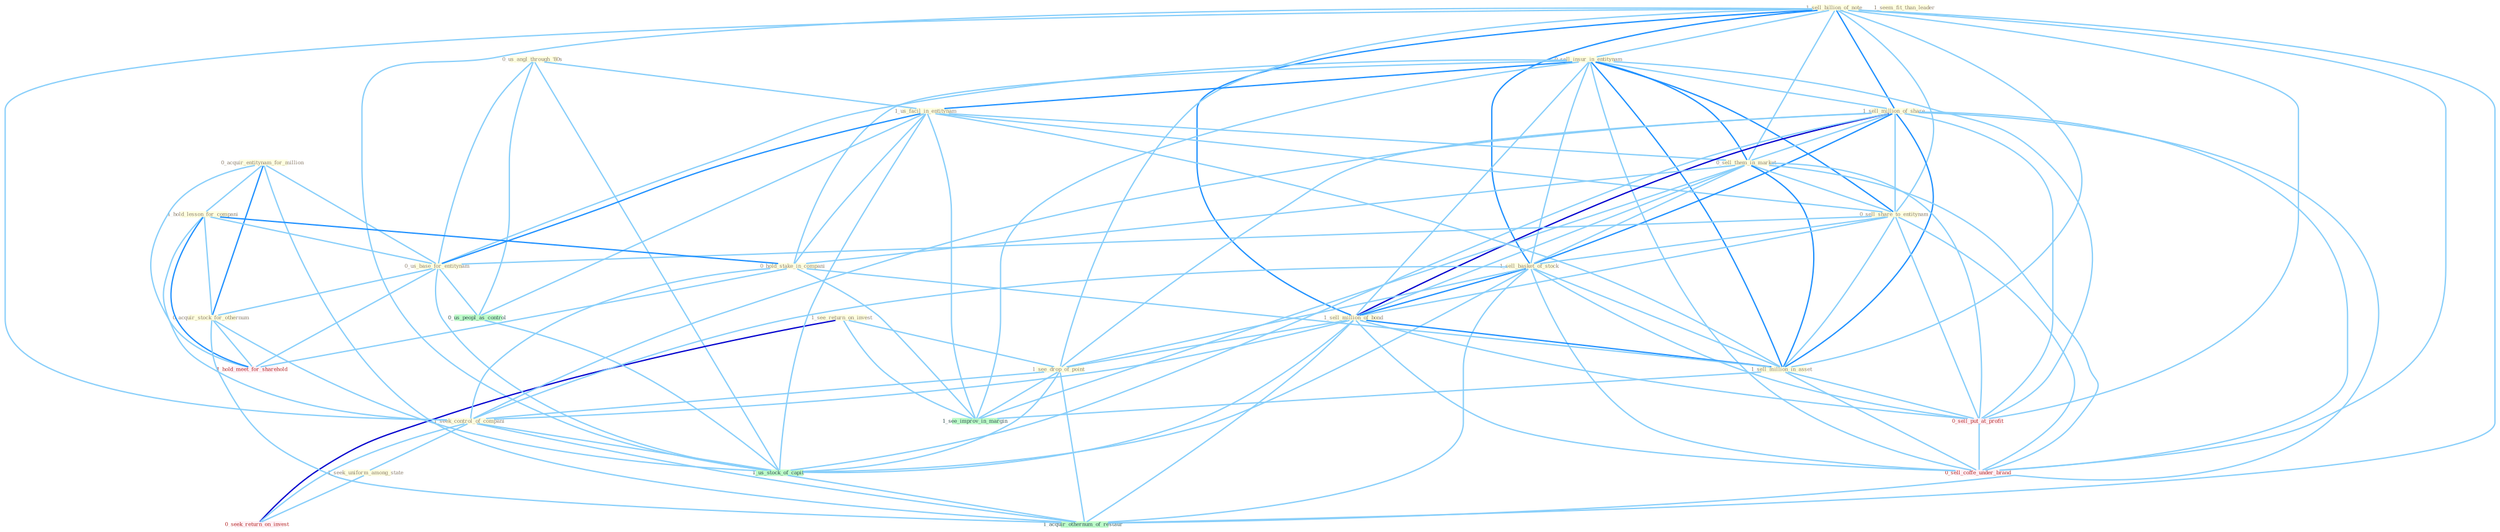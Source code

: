 Graph G{ 
    node
    [shape=polygon,style=filled,width=.5,height=.06,color="#BDFCC9",fixedsize=true,fontsize=4,
    fontcolor="#2f4f4f"];
    {node
    [color="#ffffe0", fontcolor="#8b7d6b"] "0_acquir_entitynam_for_million " "0_us_angl_through_'80s " "1_sell_billion_of_note " "0_sell_insur_in_entitynam " "1_see_return_on_invest " "1_us_facil_in_entitynam " "1_sell_million_of_share " "0_sell_them_in_market " "1_seem_fit_than_leader " "0_sell_share_to_entitynam " "1_hold_lesson_for_compani " "1_sell_basket_of_stock " "0_us_base_for_entitynam " "1_sell_million_of_bond " "0_hold_stake_in_compani " "1_see_drop_of_point " "0_acquir_stock_for_othernum " "1_seek_control_of_compani " "1_sell_million_in_asset " "1_seek_uniform_among_state "}
{node [color="#fff0f5", fontcolor="#b22222"] "0_sell_put_at_profit " "0_seek_return_on_invest " "0_sell_coffe_under_brand " "1_hold_meet_for_sharehold "}
edge [color="#B0E2FF"];

	"0_acquir_entitynam_for_million " -- "1_hold_lesson_for_compani " [w="1", color="#87cefa" ];
	"0_acquir_entitynam_for_million " -- "0_us_base_for_entitynam " [w="1", color="#87cefa" ];
	"0_acquir_entitynam_for_million " -- "0_acquir_stock_for_othernum " [w="2", color="#1e90ff" , len=0.8];
	"0_acquir_entitynam_for_million " -- "1_hold_meet_for_sharehold " [w="1", color="#87cefa" ];
	"0_acquir_entitynam_for_million " -- "1_acquir_othernum_of_restaur " [w="1", color="#87cefa" ];
	"0_us_angl_through_'80s " -- "1_us_facil_in_entitynam " [w="1", color="#87cefa" ];
	"0_us_angl_through_'80s " -- "0_us_base_for_entitynam " [w="1", color="#87cefa" ];
	"0_us_angl_through_'80s " -- "0_us_peopl_as_control " [w="1", color="#87cefa" ];
	"0_us_angl_through_'80s " -- "1_us_stock_of_capit " [w="1", color="#87cefa" ];
	"1_sell_billion_of_note " -- "0_sell_insur_in_entitynam " [w="1", color="#87cefa" ];
	"1_sell_billion_of_note " -- "1_sell_million_of_share " [w="2", color="#1e90ff" , len=0.8];
	"1_sell_billion_of_note " -- "0_sell_them_in_market " [w="1", color="#87cefa" ];
	"1_sell_billion_of_note " -- "0_sell_share_to_entitynam " [w="1", color="#87cefa" ];
	"1_sell_billion_of_note " -- "1_sell_basket_of_stock " [w="2", color="#1e90ff" , len=0.8];
	"1_sell_billion_of_note " -- "1_sell_million_of_bond " [w="2", color="#1e90ff" , len=0.8];
	"1_sell_billion_of_note " -- "1_see_drop_of_point " [w="1", color="#87cefa" ];
	"1_sell_billion_of_note " -- "1_seek_control_of_compani " [w="1", color="#87cefa" ];
	"1_sell_billion_of_note " -- "1_sell_million_in_asset " [w="1", color="#87cefa" ];
	"1_sell_billion_of_note " -- "0_sell_put_at_profit " [w="1", color="#87cefa" ];
	"1_sell_billion_of_note " -- "1_us_stock_of_capit " [w="1", color="#87cefa" ];
	"1_sell_billion_of_note " -- "0_sell_coffe_under_brand " [w="1", color="#87cefa" ];
	"1_sell_billion_of_note " -- "1_acquir_othernum_of_restaur " [w="1", color="#87cefa" ];
	"0_sell_insur_in_entitynam " -- "1_us_facil_in_entitynam " [w="2", color="#1e90ff" , len=0.8];
	"0_sell_insur_in_entitynam " -- "1_sell_million_of_share " [w="1", color="#87cefa" ];
	"0_sell_insur_in_entitynam " -- "0_sell_them_in_market " [w="2", color="#1e90ff" , len=0.8];
	"0_sell_insur_in_entitynam " -- "0_sell_share_to_entitynam " [w="2", color="#1e90ff" , len=0.8];
	"0_sell_insur_in_entitynam " -- "1_sell_basket_of_stock " [w="1", color="#87cefa" ];
	"0_sell_insur_in_entitynam " -- "0_us_base_for_entitynam " [w="1", color="#87cefa" ];
	"0_sell_insur_in_entitynam " -- "1_sell_million_of_bond " [w="1", color="#87cefa" ];
	"0_sell_insur_in_entitynam " -- "0_hold_stake_in_compani " [w="1", color="#87cefa" ];
	"0_sell_insur_in_entitynam " -- "1_sell_million_in_asset " [w="2", color="#1e90ff" , len=0.8];
	"0_sell_insur_in_entitynam " -- "0_sell_put_at_profit " [w="1", color="#87cefa" ];
	"0_sell_insur_in_entitynam " -- "1_see_improv_in_margin " [w="1", color="#87cefa" ];
	"0_sell_insur_in_entitynam " -- "0_sell_coffe_under_brand " [w="1", color="#87cefa" ];
	"1_see_return_on_invest " -- "1_see_drop_of_point " [w="1", color="#87cefa" ];
	"1_see_return_on_invest " -- "0_seek_return_on_invest " [w="3", color="#0000cd" , len=0.6];
	"1_see_return_on_invest " -- "1_see_improv_in_margin " [w="1", color="#87cefa" ];
	"1_us_facil_in_entitynam " -- "0_sell_them_in_market " [w="1", color="#87cefa" ];
	"1_us_facil_in_entitynam " -- "0_sell_share_to_entitynam " [w="1", color="#87cefa" ];
	"1_us_facil_in_entitynam " -- "0_us_base_for_entitynam " [w="2", color="#1e90ff" , len=0.8];
	"1_us_facil_in_entitynam " -- "0_hold_stake_in_compani " [w="1", color="#87cefa" ];
	"1_us_facil_in_entitynam " -- "1_sell_million_in_asset " [w="1", color="#87cefa" ];
	"1_us_facil_in_entitynam " -- "0_us_peopl_as_control " [w="1", color="#87cefa" ];
	"1_us_facil_in_entitynam " -- "1_us_stock_of_capit " [w="1", color="#87cefa" ];
	"1_us_facil_in_entitynam " -- "1_see_improv_in_margin " [w="1", color="#87cefa" ];
	"1_sell_million_of_share " -- "0_sell_them_in_market " [w="1", color="#87cefa" ];
	"1_sell_million_of_share " -- "0_sell_share_to_entitynam " [w="1", color="#87cefa" ];
	"1_sell_million_of_share " -- "1_sell_basket_of_stock " [w="2", color="#1e90ff" , len=0.8];
	"1_sell_million_of_share " -- "1_sell_million_of_bond " [w="3", color="#0000cd" , len=0.6];
	"1_sell_million_of_share " -- "1_see_drop_of_point " [w="1", color="#87cefa" ];
	"1_sell_million_of_share " -- "1_seek_control_of_compani " [w="1", color="#87cefa" ];
	"1_sell_million_of_share " -- "1_sell_million_in_asset " [w="2", color="#1e90ff" , len=0.8];
	"1_sell_million_of_share " -- "0_sell_put_at_profit " [w="1", color="#87cefa" ];
	"1_sell_million_of_share " -- "1_us_stock_of_capit " [w="1", color="#87cefa" ];
	"1_sell_million_of_share " -- "0_sell_coffe_under_brand " [w="1", color="#87cefa" ];
	"1_sell_million_of_share " -- "1_acquir_othernum_of_restaur " [w="1", color="#87cefa" ];
	"0_sell_them_in_market " -- "0_sell_share_to_entitynam " [w="1", color="#87cefa" ];
	"0_sell_them_in_market " -- "1_sell_basket_of_stock " [w="1", color="#87cefa" ];
	"0_sell_them_in_market " -- "1_sell_million_of_bond " [w="1", color="#87cefa" ];
	"0_sell_them_in_market " -- "0_hold_stake_in_compani " [w="1", color="#87cefa" ];
	"0_sell_them_in_market " -- "1_sell_million_in_asset " [w="2", color="#1e90ff" , len=0.8];
	"0_sell_them_in_market " -- "0_sell_put_at_profit " [w="1", color="#87cefa" ];
	"0_sell_them_in_market " -- "1_see_improv_in_margin " [w="1", color="#87cefa" ];
	"0_sell_them_in_market " -- "0_sell_coffe_under_brand " [w="1", color="#87cefa" ];
	"0_sell_share_to_entitynam " -- "1_sell_basket_of_stock " [w="1", color="#87cefa" ];
	"0_sell_share_to_entitynam " -- "0_us_base_for_entitynam " [w="1", color="#87cefa" ];
	"0_sell_share_to_entitynam " -- "1_sell_million_of_bond " [w="1", color="#87cefa" ];
	"0_sell_share_to_entitynam " -- "1_sell_million_in_asset " [w="1", color="#87cefa" ];
	"0_sell_share_to_entitynam " -- "0_sell_put_at_profit " [w="1", color="#87cefa" ];
	"0_sell_share_to_entitynam " -- "0_sell_coffe_under_brand " [w="1", color="#87cefa" ];
	"1_hold_lesson_for_compani " -- "0_us_base_for_entitynam " [w="1", color="#87cefa" ];
	"1_hold_lesson_for_compani " -- "0_hold_stake_in_compani " [w="2", color="#1e90ff" , len=0.8];
	"1_hold_lesson_for_compani " -- "0_acquir_stock_for_othernum " [w="1", color="#87cefa" ];
	"1_hold_lesson_for_compani " -- "1_seek_control_of_compani " [w="1", color="#87cefa" ];
	"1_hold_lesson_for_compani " -- "1_hold_meet_for_sharehold " [w="2", color="#1e90ff" , len=0.8];
	"1_sell_basket_of_stock " -- "1_sell_million_of_bond " [w="2", color="#1e90ff" , len=0.8];
	"1_sell_basket_of_stock " -- "1_see_drop_of_point " [w="1", color="#87cefa" ];
	"1_sell_basket_of_stock " -- "1_seek_control_of_compani " [w="1", color="#87cefa" ];
	"1_sell_basket_of_stock " -- "1_sell_million_in_asset " [w="1", color="#87cefa" ];
	"1_sell_basket_of_stock " -- "0_sell_put_at_profit " [w="1", color="#87cefa" ];
	"1_sell_basket_of_stock " -- "1_us_stock_of_capit " [w="1", color="#87cefa" ];
	"1_sell_basket_of_stock " -- "0_sell_coffe_under_brand " [w="1", color="#87cefa" ];
	"1_sell_basket_of_stock " -- "1_acquir_othernum_of_restaur " [w="1", color="#87cefa" ];
	"0_us_base_for_entitynam " -- "0_acquir_stock_for_othernum " [w="1", color="#87cefa" ];
	"0_us_base_for_entitynam " -- "0_us_peopl_as_control " [w="1", color="#87cefa" ];
	"0_us_base_for_entitynam " -- "1_us_stock_of_capit " [w="1", color="#87cefa" ];
	"0_us_base_for_entitynam " -- "1_hold_meet_for_sharehold " [w="1", color="#87cefa" ];
	"1_sell_million_of_bond " -- "1_see_drop_of_point " [w="1", color="#87cefa" ];
	"1_sell_million_of_bond " -- "1_seek_control_of_compani " [w="1", color="#87cefa" ];
	"1_sell_million_of_bond " -- "1_sell_million_in_asset " [w="2", color="#1e90ff" , len=0.8];
	"1_sell_million_of_bond " -- "0_sell_put_at_profit " [w="1", color="#87cefa" ];
	"1_sell_million_of_bond " -- "1_us_stock_of_capit " [w="1", color="#87cefa" ];
	"1_sell_million_of_bond " -- "0_sell_coffe_under_brand " [w="1", color="#87cefa" ];
	"1_sell_million_of_bond " -- "1_acquir_othernum_of_restaur " [w="1", color="#87cefa" ];
	"0_hold_stake_in_compani " -- "1_seek_control_of_compani " [w="1", color="#87cefa" ];
	"0_hold_stake_in_compani " -- "1_sell_million_in_asset " [w="1", color="#87cefa" ];
	"0_hold_stake_in_compani " -- "1_see_improv_in_margin " [w="1", color="#87cefa" ];
	"0_hold_stake_in_compani " -- "1_hold_meet_for_sharehold " [w="1", color="#87cefa" ];
	"1_see_drop_of_point " -- "1_seek_control_of_compani " [w="1", color="#87cefa" ];
	"1_see_drop_of_point " -- "1_us_stock_of_capit " [w="1", color="#87cefa" ];
	"1_see_drop_of_point " -- "1_see_improv_in_margin " [w="1", color="#87cefa" ];
	"1_see_drop_of_point " -- "1_acquir_othernum_of_restaur " [w="1", color="#87cefa" ];
	"0_acquir_stock_for_othernum " -- "1_us_stock_of_capit " [w="1", color="#87cefa" ];
	"0_acquir_stock_for_othernum " -- "1_hold_meet_for_sharehold " [w="1", color="#87cefa" ];
	"0_acquir_stock_for_othernum " -- "1_acquir_othernum_of_restaur " [w="1", color="#87cefa" ];
	"1_seek_control_of_compani " -- "1_seek_uniform_among_state " [w="1", color="#87cefa" ];
	"1_seek_control_of_compani " -- "0_seek_return_on_invest " [w="1", color="#87cefa" ];
	"1_seek_control_of_compani " -- "1_us_stock_of_capit " [w="1", color="#87cefa" ];
	"1_seek_control_of_compani " -- "1_acquir_othernum_of_restaur " [w="1", color="#87cefa" ];
	"1_sell_million_in_asset " -- "0_sell_put_at_profit " [w="1", color="#87cefa" ];
	"1_sell_million_in_asset " -- "1_see_improv_in_margin " [w="1", color="#87cefa" ];
	"1_sell_million_in_asset " -- "0_sell_coffe_under_brand " [w="1", color="#87cefa" ];
	"1_seek_uniform_among_state " -- "0_seek_return_on_invest " [w="1", color="#87cefa" ];
	"0_us_peopl_as_control " -- "1_us_stock_of_capit " [w="1", color="#87cefa" ];
	"0_sell_put_at_profit " -- "0_sell_coffe_under_brand " [w="1", color="#87cefa" ];
	"1_us_stock_of_capit " -- "1_acquir_othernum_of_restaur " [w="1", color="#87cefa" ];
}